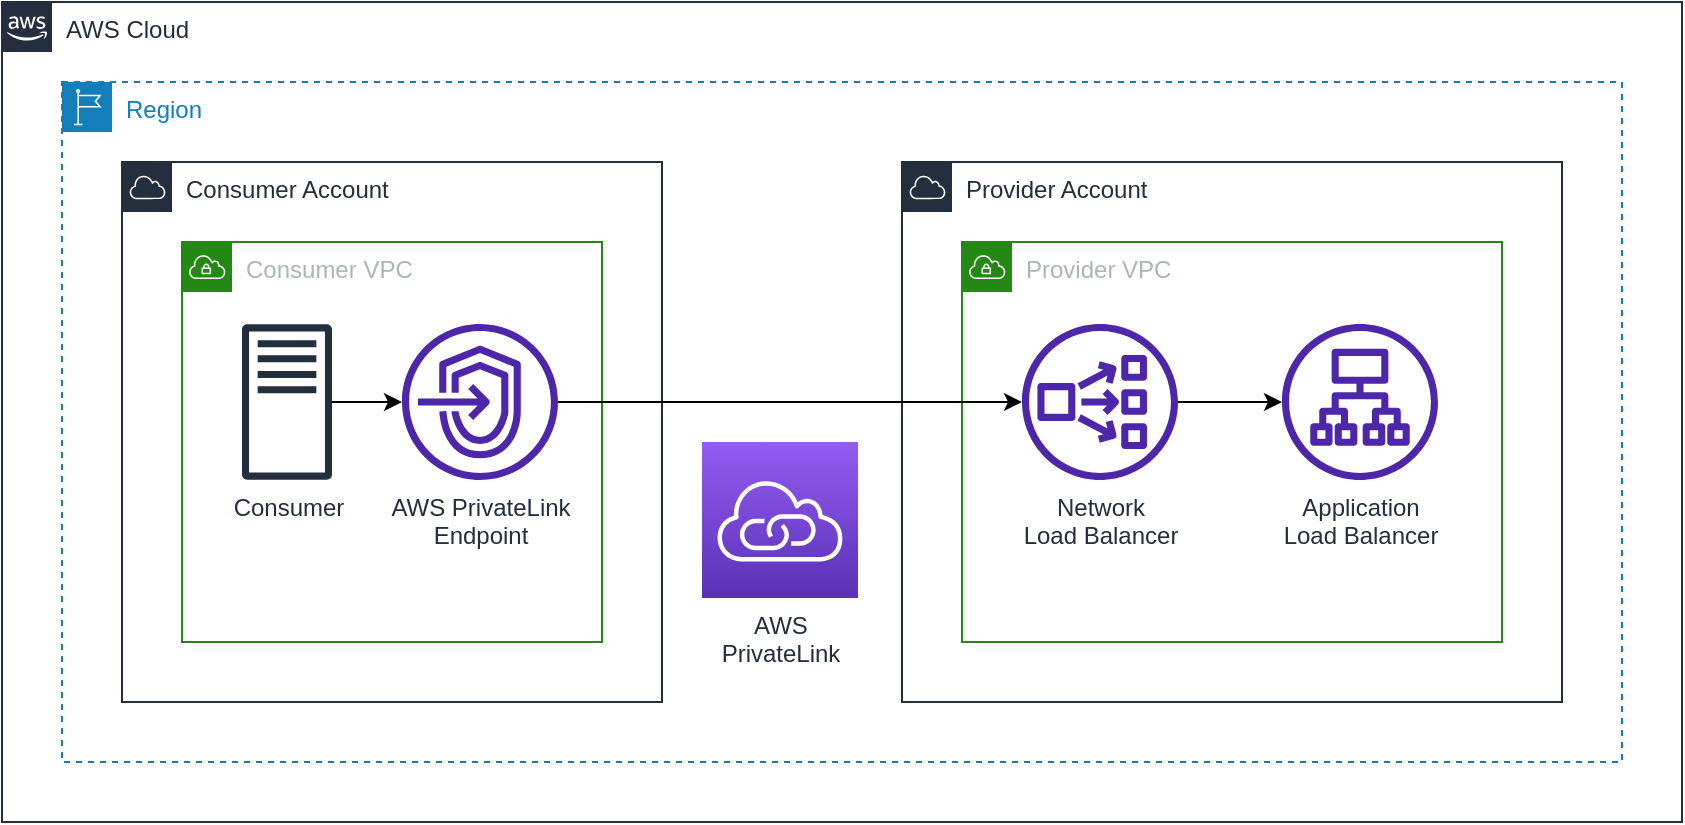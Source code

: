 <mxfile version="21.3.7" type="device" pages="2">
  <diagram name="privatelink_nlb_alb" id="efuuoVPvYOZnHWS6yLMu">
    <mxGraphModel dx="1165" dy="925" grid="1" gridSize="10" guides="1" tooltips="1" connect="1" arrows="1" fold="1" page="1" pageScale="1" pageWidth="1100" pageHeight="850" math="0" shadow="0">
      <root>
        <mxCell id="0" />
        <mxCell id="1" parent="0" />
        <mxCell id="N_pHRzwYdlKgNelcqohJ-1" value="AWS Cloud" style="points=[[0,0],[0.25,0],[0.5,0],[0.75,0],[1,0],[1,0.25],[1,0.5],[1,0.75],[1,1],[0.75,1],[0.5,1],[0.25,1],[0,1],[0,0.75],[0,0.5],[0,0.25]];outlineConnect=0;gradientColor=none;html=1;whiteSpace=wrap;fontSize=12;fontStyle=0;container=1;pointerEvents=0;collapsible=0;recursiveResize=0;shape=mxgraph.aws4.group;grIcon=mxgraph.aws4.group_aws_cloud_alt;strokeColor=#232F3E;fillColor=none;verticalAlign=top;align=left;spacingLeft=30;fontColor=#232F3E;dashed=0;" parent="1" vertex="1">
          <mxGeometry x="80" y="70" width="840" height="410" as="geometry" />
        </mxCell>
        <mxCell id="N_pHRzwYdlKgNelcqohJ-9" value="Region" style="points=[[0,0],[0.25,0],[0.5,0],[0.75,0],[1,0],[1,0.25],[1,0.5],[1,0.75],[1,1],[0.75,1],[0.5,1],[0.25,1],[0,1],[0,0.75],[0,0.5],[0,0.25]];outlineConnect=0;gradientColor=none;html=1;whiteSpace=wrap;fontSize=12;fontStyle=0;container=1;pointerEvents=0;collapsible=0;recursiveResize=0;shape=mxgraph.aws4.group;grIcon=mxgraph.aws4.group_region;strokeColor=#147EBA;fillColor=none;verticalAlign=top;align=left;spacingLeft=30;fontColor=#147EBA;dashed=1;" parent="N_pHRzwYdlKgNelcqohJ-1" vertex="1">
          <mxGeometry x="30" y="40" width="780" height="340" as="geometry" />
        </mxCell>
        <mxCell id="N_pHRzwYdlKgNelcqohJ-11" value="Provider Account" style="points=[[0,0],[0.25,0],[0.5,0],[0.75,0],[1,0],[1,0.25],[1,0.5],[1,0.75],[1,1],[0.75,1],[0.5,1],[0.25,1],[0,1],[0,0.75],[0,0.5],[0,0.25]];outlineConnect=0;gradientColor=none;html=1;whiteSpace=wrap;fontSize=12;fontStyle=0;container=1;pointerEvents=0;collapsible=0;recursiveResize=0;shape=mxgraph.aws4.group;grIcon=mxgraph.aws4.group_aws_cloud;strokeColor=#232F3E;fillColor=none;verticalAlign=top;align=left;spacingLeft=30;fontColor=#232F3E;dashed=0;" parent="N_pHRzwYdlKgNelcqohJ-9" vertex="1">
          <mxGeometry x="420" y="40" width="330" height="270" as="geometry" />
        </mxCell>
        <mxCell id="N_pHRzwYdlKgNelcqohJ-2" value="Provider VPC" style="points=[[0,0],[0.25,0],[0.5,0],[0.75,0],[1,0],[1,0.25],[1,0.5],[1,0.75],[1,1],[0.75,1],[0.5,1],[0.25,1],[0,1],[0,0.75],[0,0.5],[0,0.25]];outlineConnect=0;gradientColor=none;html=1;whiteSpace=wrap;fontSize=12;fontStyle=0;container=1;pointerEvents=0;collapsible=0;recursiveResize=0;shape=mxgraph.aws4.group;grIcon=mxgraph.aws4.group_vpc;strokeColor=#248814;fillColor=none;verticalAlign=top;align=left;spacingLeft=30;fontColor=#AAB7B8;dashed=0;" parent="N_pHRzwYdlKgNelcqohJ-11" vertex="1">
          <mxGeometry x="30" y="40" width="270" height="200" as="geometry" />
        </mxCell>
        <mxCell id="N_pHRzwYdlKgNelcqohJ-17" value="Network&lt;br&gt;Load Balancer" style="sketch=0;outlineConnect=0;fontColor=#232F3E;gradientColor=none;fillColor=#4D27AA;strokeColor=none;dashed=0;verticalLabelPosition=bottom;verticalAlign=top;align=center;html=1;fontSize=12;fontStyle=0;aspect=fixed;pointerEvents=1;shape=mxgraph.aws4.network_load_balancer;" parent="N_pHRzwYdlKgNelcqohJ-2" vertex="1">
          <mxGeometry x="30" y="41" width="78" height="78" as="geometry" />
        </mxCell>
        <mxCell id="N_pHRzwYdlKgNelcqohJ-18" value="Application&lt;br&gt;Load Balancer" style="sketch=0;outlineConnect=0;fontColor=#232F3E;gradientColor=none;fillColor=#4D27AA;strokeColor=none;dashed=0;verticalLabelPosition=bottom;verticalAlign=top;align=center;html=1;fontSize=12;fontStyle=0;aspect=fixed;pointerEvents=1;shape=mxgraph.aws4.application_load_balancer;" parent="N_pHRzwYdlKgNelcqohJ-2" vertex="1">
          <mxGeometry x="160" y="41" width="78" height="78" as="geometry" />
        </mxCell>
        <mxCell id="N_pHRzwYdlKgNelcqohJ-19" value="" style="edgeStyle=orthogonalEdgeStyle;rounded=0;orthogonalLoop=1;jettySize=auto;html=1;" parent="N_pHRzwYdlKgNelcqohJ-2" source="N_pHRzwYdlKgNelcqohJ-17" target="N_pHRzwYdlKgNelcqohJ-18" edge="1">
          <mxGeometry relative="1" as="geometry" />
        </mxCell>
        <mxCell id="N_pHRzwYdlKgNelcqohJ-10" value="Consumer Account" style="points=[[0,0],[0.25,0],[0.5,0],[0.75,0],[1,0],[1,0.25],[1,0.5],[1,0.75],[1,1],[0.75,1],[0.5,1],[0.25,1],[0,1],[0,0.75],[0,0.5],[0,0.25]];outlineConnect=0;gradientColor=none;html=1;whiteSpace=wrap;fontSize=12;fontStyle=0;container=1;pointerEvents=0;collapsible=0;recursiveResize=0;shape=mxgraph.aws4.group;grIcon=mxgraph.aws4.group_aws_cloud;strokeColor=#232F3E;fillColor=none;verticalAlign=top;align=left;spacingLeft=30;fontColor=#232F3E;dashed=0;" parent="N_pHRzwYdlKgNelcqohJ-9" vertex="1">
          <mxGeometry x="30" y="40" width="270" height="270" as="geometry" />
        </mxCell>
        <mxCell id="N_pHRzwYdlKgNelcqohJ-12" value="Consumer VPC" style="points=[[0,0],[0.25,0],[0.5,0],[0.75,0],[1,0],[1,0.25],[1,0.5],[1,0.75],[1,1],[0.75,1],[0.5,1],[0.25,1],[0,1],[0,0.75],[0,0.5],[0,0.25]];outlineConnect=0;gradientColor=none;html=1;whiteSpace=wrap;fontSize=12;fontStyle=0;container=1;pointerEvents=0;collapsible=0;recursiveResize=0;shape=mxgraph.aws4.group;grIcon=mxgraph.aws4.group_vpc;strokeColor=#248814;fillColor=none;verticalAlign=top;align=left;spacingLeft=30;fontColor=#AAB7B8;dashed=0;" parent="N_pHRzwYdlKgNelcqohJ-10" vertex="1">
          <mxGeometry x="30" y="40" width="210" height="200" as="geometry" />
        </mxCell>
        <mxCell id="N_pHRzwYdlKgNelcqohJ-5" value="Consumer" style="sketch=0;outlineConnect=0;fontColor=#232F3E;gradientColor=none;fillColor=#232F3D;strokeColor=none;dashed=0;verticalLabelPosition=bottom;verticalAlign=top;align=center;html=1;fontSize=12;fontStyle=0;aspect=fixed;pointerEvents=1;shape=mxgraph.aws4.traditional_server;" parent="N_pHRzwYdlKgNelcqohJ-12" vertex="1">
          <mxGeometry x="30" y="41" width="45" height="78" as="geometry" />
        </mxCell>
        <mxCell id="N_pHRzwYdlKgNelcqohJ-7" value="" style="edgeStyle=orthogonalEdgeStyle;rounded=0;orthogonalLoop=1;jettySize=auto;html=1;" parent="N_pHRzwYdlKgNelcqohJ-12" source="N_pHRzwYdlKgNelcqohJ-5" target="eo9gmvLQg6m71YF8AFIb-1" edge="1">
          <mxGeometry relative="1" as="geometry">
            <mxPoint x="110.001" y="80" as="targetPoint" />
          </mxGeometry>
        </mxCell>
        <mxCell id="eo9gmvLQg6m71YF8AFIb-1" value="AWS PrivateLink&lt;br&gt;Endpoint" style="sketch=0;outlineConnect=0;fontColor=#232F3E;gradientColor=none;fillColor=#4D27AA;strokeColor=none;dashed=0;verticalLabelPosition=bottom;verticalAlign=top;align=center;html=1;fontSize=12;fontStyle=0;aspect=fixed;pointerEvents=1;shape=mxgraph.aws4.endpoints;" vertex="1" parent="N_pHRzwYdlKgNelcqohJ-12">
          <mxGeometry x="110" y="41" width="78" height="78" as="geometry" />
        </mxCell>
        <mxCell id="N_pHRzwYdlKgNelcqohJ-16" value="AWS&lt;br&gt;PrivateLink" style="sketch=0;points=[[0,0,0],[0.25,0,0],[0.5,0,0],[0.75,0,0],[1,0,0],[0,1,0],[0.25,1,0],[0.5,1,0],[0.75,1,0],[1,1,0],[0,0.25,0],[0,0.5,0],[0,0.75,0],[1,0.25,0],[1,0.5,0],[1,0.75,0]];outlineConnect=0;fontColor=#232F3E;gradientColor=#945DF2;gradientDirection=north;fillColor=#5A30B5;strokeColor=#ffffff;dashed=0;verticalLabelPosition=bottom;verticalAlign=top;align=center;html=1;fontSize=12;fontStyle=0;aspect=fixed;shape=mxgraph.aws4.resourceIcon;resIcon=mxgraph.aws4.vpc_privatelink;" parent="N_pHRzwYdlKgNelcqohJ-9" vertex="1">
          <mxGeometry x="320" y="180" width="78" height="78" as="geometry" />
        </mxCell>
        <mxCell id="N_pHRzwYdlKgNelcqohJ-21" value="" style="edgeStyle=orthogonalEdgeStyle;rounded=0;orthogonalLoop=1;jettySize=auto;html=1;" parent="N_pHRzwYdlKgNelcqohJ-9" source="eo9gmvLQg6m71YF8AFIb-1" target="N_pHRzwYdlKgNelcqohJ-17" edge="1">
          <mxGeometry relative="1" as="geometry">
            <mxPoint x="328.001" y="160" as="targetPoint" />
            <mxPoint x="247.999" y="160" as="sourcePoint" />
          </mxGeometry>
        </mxCell>
      </root>
    </mxGraphModel>
  </diagram>
  <diagram name="privatelink_nlb_apigw" id="A1_grDAWJ4k3fTgpYiYK">
    <mxGraphModel dx="1165" dy="925" grid="1" gridSize="10" guides="1" tooltips="1" connect="1" arrows="1" fold="1" page="1" pageScale="1" pageWidth="1100" pageHeight="850" math="0" shadow="0">
      <root>
        <mxCell id="fWKMCGJAan4TwiToc_Mq-0" />
        <mxCell id="fWKMCGJAan4TwiToc_Mq-1" parent="fWKMCGJAan4TwiToc_Mq-0" />
        <mxCell id="fWKMCGJAan4TwiToc_Mq-2" value="AWS Cloud" style="points=[[0,0],[0.25,0],[0.5,0],[0.75,0],[1,0],[1,0.25],[1,0.5],[1,0.75],[1,1],[0.75,1],[0.5,1],[0.25,1],[0,1],[0,0.75],[0,0.5],[0,0.25]];outlineConnect=0;gradientColor=none;html=1;whiteSpace=wrap;fontSize=12;fontStyle=0;container=1;pointerEvents=0;collapsible=0;recursiveResize=0;shape=mxgraph.aws4.group;grIcon=mxgraph.aws4.group_aws_cloud_alt;strokeColor=#232F3E;fillColor=none;verticalAlign=top;align=left;spacingLeft=30;fontColor=#232F3E;dashed=0;" parent="fWKMCGJAan4TwiToc_Mq-1" vertex="1">
          <mxGeometry x="80" y="70" width="1160" height="530" as="geometry" />
        </mxCell>
        <mxCell id="fWKMCGJAan4TwiToc_Mq-3" value="Region" style="points=[[0,0],[0.25,0],[0.5,0],[0.75,0],[1,0],[1,0.25],[1,0.5],[1,0.75],[1,1],[0.75,1],[0.5,1],[0.25,1],[0,1],[0,0.75],[0,0.5],[0,0.25]];outlineConnect=0;gradientColor=none;html=1;whiteSpace=wrap;fontSize=12;fontStyle=0;container=1;pointerEvents=0;collapsible=0;recursiveResize=0;shape=mxgraph.aws4.group;grIcon=mxgraph.aws4.group_region;strokeColor=#147EBA;fillColor=none;verticalAlign=top;align=left;spacingLeft=30;fontColor=#147EBA;dashed=1;" parent="fWKMCGJAan4TwiToc_Mq-2" vertex="1">
          <mxGeometry x="30" y="40" width="1100" height="460" as="geometry" />
        </mxCell>
        <mxCell id="fWKMCGJAan4TwiToc_Mq-4" value="Provider Account" style="points=[[0,0],[0.25,0],[0.5,0],[0.75,0],[1,0],[1,0.25],[1,0.5],[1,0.75],[1,1],[0.75,1],[0.5,1],[0.25,1],[0,1],[0,0.75],[0,0.5],[0,0.25]];outlineConnect=0;gradientColor=none;html=1;whiteSpace=wrap;fontSize=12;fontStyle=0;container=1;pointerEvents=0;collapsible=0;recursiveResize=0;shape=mxgraph.aws4.group;grIcon=mxgraph.aws4.group_aws_cloud;strokeColor=#232F3E;fillColor=none;verticalAlign=top;align=left;spacingLeft=30;fontColor=#232F3E;dashed=0;" parent="fWKMCGJAan4TwiToc_Mq-3" vertex="1">
          <mxGeometry x="420" y="40" width="440" height="390" as="geometry" />
        </mxCell>
        <mxCell id="fWKMCGJAan4TwiToc_Mq-5" value="Provider VPC" style="points=[[0,0],[0.25,0],[0.5,0],[0.75,0],[1,0],[1,0.25],[1,0.5],[1,0.75],[1,1],[0.75,1],[0.5,1],[0.25,1],[0,1],[0,0.75],[0,0.5],[0,0.25]];outlineConnect=0;gradientColor=none;html=1;whiteSpace=wrap;fontSize=12;fontStyle=0;container=1;pointerEvents=0;collapsible=0;recursiveResize=0;shape=mxgraph.aws4.group;grIcon=mxgraph.aws4.group_vpc;strokeColor=#248814;fillColor=none;verticalAlign=top;align=left;spacingLeft=30;fontColor=#AAB7B8;dashed=0;" parent="fWKMCGJAan4TwiToc_Mq-4" vertex="1">
          <mxGeometry x="30" y="40" width="380" height="200" as="geometry" />
        </mxCell>
        <mxCell id="fTDK6XBK0r-kGKjasdQS-10" value="" style="edgeStyle=orthogonalEdgeStyle;rounded=0;orthogonalLoop=1;jettySize=auto;html=1;" edge="1" parent="fWKMCGJAan4TwiToc_Mq-5" source="fWKMCGJAan4TwiToc_Mq-6" target="fTDK6XBK0r-kGKjasdQS-9">
          <mxGeometry relative="1" as="geometry" />
        </mxCell>
        <mxCell id="fWKMCGJAan4TwiToc_Mq-6" value="Network&lt;br&gt;Load Balancer" style="sketch=0;outlineConnect=0;fontColor=#232F3E;gradientColor=none;fillColor=#4D27AA;strokeColor=none;dashed=0;verticalLabelPosition=bottom;verticalAlign=top;align=center;html=1;fontSize=12;fontStyle=0;aspect=fixed;pointerEvents=1;shape=mxgraph.aws4.network_load_balancer;" parent="fWKMCGJAan4TwiToc_Mq-5" vertex="1">
          <mxGeometry x="30" y="41" width="78" height="78" as="geometry" />
        </mxCell>
        <mxCell id="fTDK6XBK0r-kGKjasdQS-12" value="" style="edgeStyle=orthogonalEdgeStyle;rounded=0;orthogonalLoop=1;jettySize=auto;html=1;" edge="1" parent="fWKMCGJAan4TwiToc_Mq-5" source="fTDK6XBK0r-kGKjasdQS-9" target="fTDK6XBK0r-kGKjasdQS-11">
          <mxGeometry relative="1" as="geometry" />
        </mxCell>
        <mxCell id="fTDK6XBK0r-kGKjasdQS-9" value="Elastic Network&lt;br&gt;Interface" style="sketch=0;outlineConnect=0;fontColor=#232F3E;gradientColor=none;fillColor=#4D27AA;strokeColor=none;dashed=0;verticalLabelPosition=bottom;verticalAlign=top;align=center;html=1;fontSize=12;fontStyle=0;aspect=fixed;pointerEvents=1;shape=mxgraph.aws4.elastic_network_interface;" vertex="1" parent="fWKMCGJAan4TwiToc_Mq-5">
          <mxGeometry x="150" y="41" width="78" height="78" as="geometry" />
        </mxCell>
        <mxCell id="fTDK6XBK0r-kGKjasdQS-11" value="VPC Endpoint" style="sketch=0;outlineConnect=0;fontColor=#232F3E;gradientColor=none;fillColor=#4D27AA;strokeColor=none;dashed=0;verticalLabelPosition=bottom;verticalAlign=top;align=center;html=1;fontSize=12;fontStyle=0;aspect=fixed;pointerEvents=1;shape=mxgraph.aws4.endpoints;" vertex="1" parent="fWKMCGJAan4TwiToc_Mq-5">
          <mxGeometry x="270" y="41" width="78" height="78" as="geometry" />
        </mxCell>
        <mxCell id="m-L9xJ8eqJfQ3N3FTz0O-0" value="AWS Certificate Manager" style="sketch=0;points=[[0,0,0],[0.25,0,0],[0.5,0,0],[0.75,0,0],[1,0,0],[0,1,0],[0.25,1,0],[0.5,1,0],[0.75,1,0],[1,1,0],[0,0.25,0],[0,0.5,0],[0,0.75,0],[1,0.25,0],[1,0.5,0],[1,0.75,0]];outlineConnect=0;fontColor=#232F3E;gradientColor=#F54749;gradientDirection=north;fillColor=#C7131F;strokeColor=#ffffff;dashed=0;verticalLabelPosition=bottom;verticalAlign=top;align=center;html=1;fontSize=12;fontStyle=0;aspect=fixed;shape=mxgraph.aws4.resourceIcon;resIcon=mxgraph.aws4.certificate_manager_3;" vertex="1" parent="fWKMCGJAan4TwiToc_Mq-4">
          <mxGeometry x="60" y="270" width="78" height="78" as="geometry" />
        </mxCell>
        <mxCell id="fTDK6XBK0r-kGKjasdQS-0" value="" style="edgeStyle=orthogonalEdgeStyle;rounded=0;orthogonalLoop=1;jettySize=auto;html=1;" edge="1" parent="fWKMCGJAan4TwiToc_Mq-4" source="fWKMCGJAan4TwiToc_Mq-6" target="m-L9xJ8eqJfQ3N3FTz0O-0">
          <mxGeometry relative="1" as="geometry" />
        </mxCell>
        <mxCell id="fWKMCGJAan4TwiToc_Mq-9" value="Consumer Account" style="points=[[0,0],[0.25,0],[0.5,0],[0.75,0],[1,0],[1,0.25],[1,0.5],[1,0.75],[1,1],[0.75,1],[0.5,1],[0.25,1],[0,1],[0,0.75],[0,0.5],[0,0.25]];outlineConnect=0;gradientColor=none;html=1;whiteSpace=wrap;fontSize=12;fontStyle=0;container=1;pointerEvents=0;collapsible=0;recursiveResize=0;shape=mxgraph.aws4.group;grIcon=mxgraph.aws4.group_aws_cloud;strokeColor=#232F3E;fillColor=none;verticalAlign=top;align=left;spacingLeft=30;fontColor=#232F3E;dashed=0;" parent="fWKMCGJAan4TwiToc_Mq-3" vertex="1">
          <mxGeometry x="30" y="40" width="270" height="390" as="geometry" />
        </mxCell>
        <mxCell id="fWKMCGJAan4TwiToc_Mq-10" value="Consumer VPC" style="points=[[0,0],[0.25,0],[0.5,0],[0.75,0],[1,0],[1,0.25],[1,0.5],[1,0.75],[1,1],[0.75,1],[0.5,1],[0.25,1],[0,1],[0,0.75],[0,0.5],[0,0.25]];outlineConnect=0;gradientColor=none;html=1;whiteSpace=wrap;fontSize=12;fontStyle=0;container=1;pointerEvents=0;collapsible=0;recursiveResize=0;shape=mxgraph.aws4.group;grIcon=mxgraph.aws4.group_vpc;strokeColor=#248814;fillColor=none;verticalAlign=top;align=left;spacingLeft=30;fontColor=#AAB7B8;dashed=0;" parent="fWKMCGJAan4TwiToc_Mq-9" vertex="1">
          <mxGeometry x="30" y="40" width="210" height="200" as="geometry" />
        </mxCell>
        <mxCell id="fWKMCGJAan4TwiToc_Mq-12" value="Consumer" style="sketch=0;outlineConnect=0;fontColor=#232F3E;gradientColor=none;fillColor=#232F3D;strokeColor=none;dashed=0;verticalLabelPosition=bottom;verticalAlign=top;align=center;html=1;fontSize=12;fontStyle=0;aspect=fixed;pointerEvents=1;shape=mxgraph.aws4.traditional_server;" parent="fWKMCGJAan4TwiToc_Mq-10" vertex="1">
          <mxGeometry x="30" y="41" width="45" height="78" as="geometry" />
        </mxCell>
        <mxCell id="fWKMCGJAan4TwiToc_Mq-13" value="" style="edgeStyle=orthogonalEdgeStyle;rounded=0;orthogonalLoop=1;jettySize=auto;html=1;" parent="fWKMCGJAan4TwiToc_Mq-10" source="fWKMCGJAan4TwiToc_Mq-12" target="R3ZWcGkrao75QRhpkQNG-0" edge="1">
          <mxGeometry relative="1" as="geometry">
            <mxPoint x="110.001" y="80" as="targetPoint" />
          </mxGeometry>
        </mxCell>
        <mxCell id="R3ZWcGkrao75QRhpkQNG-0" value="AWS PrivateLink&lt;br&gt;Endpoint" style="sketch=0;outlineConnect=0;fontColor=#232F3E;gradientColor=none;fillColor=#4D27AA;strokeColor=none;dashed=0;verticalLabelPosition=bottom;verticalAlign=top;align=center;html=1;fontSize=12;fontStyle=0;aspect=fixed;pointerEvents=1;shape=mxgraph.aws4.endpoints;" vertex="1" parent="fWKMCGJAan4TwiToc_Mq-10">
          <mxGeometry x="110" y="41" width="78" height="78" as="geometry" />
        </mxCell>
        <mxCell id="fWKMCGJAan4TwiToc_Mq-14" value="AWS&lt;br&gt;PrivateLink" style="sketch=0;points=[[0,0,0],[0.25,0,0],[0.5,0,0],[0.75,0,0],[1,0,0],[0,1,0],[0.25,1,0],[0.5,1,0],[0.75,1,0],[1,1,0],[0,0.25,0],[0,0.5,0],[0,0.75,0],[1,0.25,0],[1,0.5,0],[1,0.75,0]];outlineConnect=0;fontColor=#232F3E;gradientColor=#945DF2;gradientDirection=north;fillColor=#5A30B5;strokeColor=#ffffff;dashed=0;verticalLabelPosition=bottom;verticalAlign=top;align=center;html=1;fontSize=12;fontStyle=0;aspect=fixed;shape=mxgraph.aws4.resourceIcon;resIcon=mxgraph.aws4.vpc_privatelink;" parent="fWKMCGJAan4TwiToc_Mq-3" vertex="1">
          <mxGeometry x="320" y="180" width="78" height="78" as="geometry" />
        </mxCell>
        <mxCell id="fWKMCGJAan4TwiToc_Mq-15" value="" style="edgeStyle=orthogonalEdgeStyle;rounded=0;orthogonalLoop=1;jettySize=auto;html=1;" parent="fWKMCGJAan4TwiToc_Mq-3" target="fWKMCGJAan4TwiToc_Mq-6" edge="1">
          <mxGeometry relative="1" as="geometry">
            <mxPoint x="328.001" y="160" as="targetPoint" />
            <mxPoint x="247.999" y="160" as="sourcePoint" />
          </mxGeometry>
        </mxCell>
        <mxCell id="fTDK6XBK0r-kGKjasdQS-8" value="Amazon API Gateway Service Account" style="points=[[0,0],[0.25,0],[0.5,0],[0.75,0],[1,0],[1,0.25],[1,0.5],[1,0.75],[1,1],[0.75,1],[0.5,1],[0.25,1],[0,1],[0,0.75],[0,0.5],[0,0.25]];outlineConnect=0;gradientColor=none;html=1;whiteSpace=wrap;fontSize=12;fontStyle=0;container=1;pointerEvents=0;collapsible=0;recursiveResize=0;shape=mxgraph.aws4.group;grIcon=mxgraph.aws4.group_aws_cloud;strokeColor=#232F3E;fillColor=none;verticalAlign=top;align=left;spacingLeft=30;fontColor=#232F3E;dashed=0;" vertex="1" parent="fWKMCGJAan4TwiToc_Mq-3">
          <mxGeometry x="890" y="40" width="180" height="390" as="geometry" />
        </mxCell>
        <mxCell id="axlqStf4VWQ-uNp_sCPW-0" value="Amazon API Gateway&lt;br&gt;(private)" style="sketch=0;points=[[0,0,0],[0.25,0,0],[0.5,0,0],[0.75,0,0],[1,0,0],[0,1,0],[0.25,1,0],[0.5,1,0],[0.75,1,0],[1,1,0],[0,0.25,0],[0,0.5,0],[0,0.75,0],[1,0.25,0],[1,0.5,0],[1,0.75,0]];outlineConnect=0;fontColor=#232F3E;gradientColor=#FF4F8B;gradientDirection=north;fillColor=#BC1356;strokeColor=#ffffff;dashed=0;verticalLabelPosition=bottom;verticalAlign=top;align=center;html=1;fontSize=12;fontStyle=0;aspect=fixed;shape=mxgraph.aws4.resourceIcon;resIcon=mxgraph.aws4.api_gateway;" parent="fTDK6XBK0r-kGKjasdQS-8" vertex="1">
          <mxGeometry x="50" y="81" width="78" height="78" as="geometry" />
        </mxCell>
        <mxCell id="fTDK6XBK0r-kGKjasdQS-14" value="" style="edgeStyle=orthogonalEdgeStyle;rounded=0;orthogonalLoop=1;jettySize=auto;html=1;" edge="1" parent="fWKMCGJAan4TwiToc_Mq-3" source="fTDK6XBK0r-kGKjasdQS-11" target="axlqStf4VWQ-uNp_sCPW-0">
          <mxGeometry relative="1" as="geometry">
            <mxPoint x="878" y="160" as="targetPoint" />
          </mxGeometry>
        </mxCell>
      </root>
    </mxGraphModel>
  </diagram>
</mxfile>
